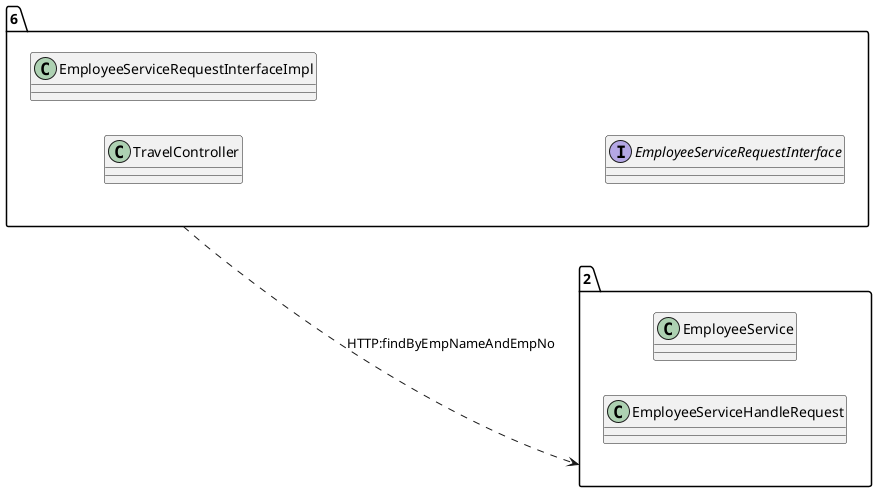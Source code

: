 @startuml 
allow_mixing
left to right direction
package "6"{
class TravelController
class EmployeeServiceRequestInterfaceImpl
interface EmployeeServiceRequestInterface

}
package "2"{
class EmployeeService
class EmployeeServiceHandleRequest

}
"6" ..> "2":HTTP:findByEmpNameAndEmpNo
@enduml